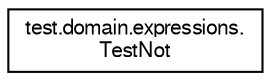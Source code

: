 digraph "Jerarquia Gràfica de la Classe"
{
 // LATEX_PDF_SIZE
  edge [fontname="FreeSans",fontsize="10",labelfontname="FreeSans",labelfontsize="10"];
  node [fontname="FreeSans",fontsize="10",shape=record];
  rankdir="LR";
  Node0 [label="test.domain.expressions.\lTestNot",height=0.2,width=0.4,color="black", fillcolor="white", style="filled",URL="$classtest_1_1domain_1_1expressions_1_1_test_not.html",tooltip="Classe per provar de forma unitària la classe Not."];
}
